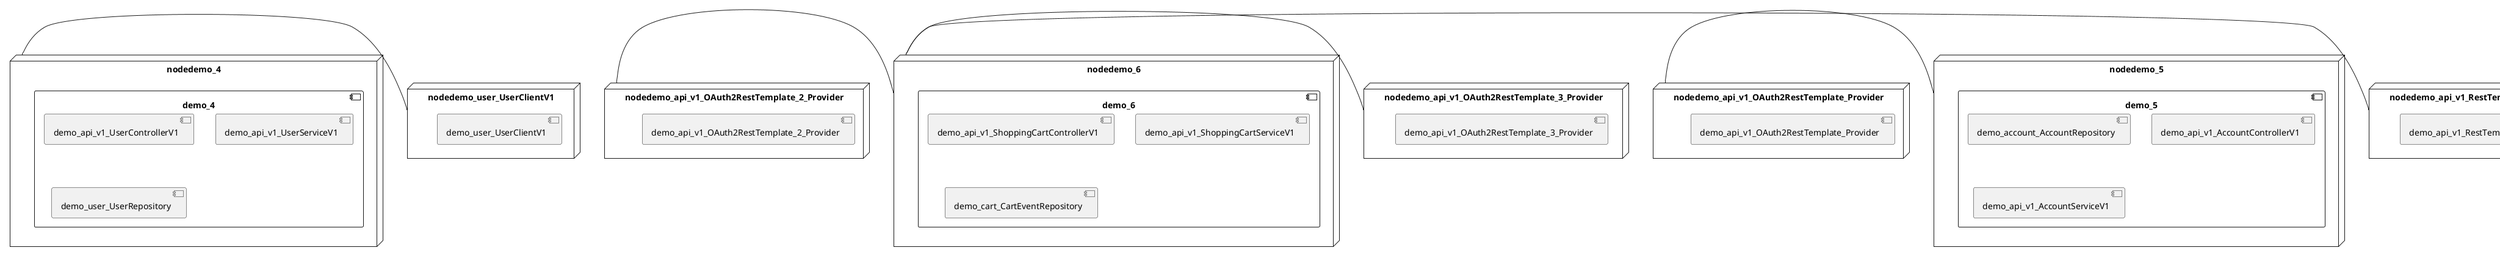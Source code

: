 @startuml
skinparam fixCircleLabelOverlapping true
skinparam componentStyle uml2
node nodedemo {
component demo {
[demo_api_v1_OrderControllerV1] [[kbastani-spring-cloud-event-sourcing-example.system#_iF7pot-qEe6lKvmh79i4BA]]
[demo_api_v1_OrderServiceV1] [[kbastani-spring-cloud-event-sourcing-example.system#_iF7pot-qEe6lKvmh79i4BA]]
[demo_config_DatabaseInitializer] [[kbastani-spring-cloud-event-sourcing-example.system#_iF7pot-qEe6lKvmh79i4BA]]
[demo_invoice_InvoiceRepository] [[kbastani-spring-cloud-event-sourcing-example.system#_iF7pot-qEe6lKvmh79i4BA]]
[demo_order_OrderEventRepository] [[kbastani-spring-cloud-event-sourcing-example.system#_iF7pot-qEe6lKvmh79i4BA]]
[demo_order_OrderRepository] [[kbastani-spring-cloud-event-sourcing-example.system#_iF7pot-qEe6lKvmh79i4BA]]
}
}
node nodedemo_2 {
component demo_2 {
[demo_UserController] [[kbastani-spring-cloud-event-sourcing-example.system#_iF7pot-qEe6lKvmh79i4BA]]
[demo_UserRepository] [[kbastani-spring-cloud-event-sourcing-example.system#_iF7pot-qEe6lKvmh79i4BA]]
[demo_UserService] [[kbastani-spring-cloud-event-sourcing-example.system#_iF7pot-qEe6lKvmh79i4BA]]
[demo_login_UserController] [[kbastani-spring-cloud-event-sourcing-example.system#_iF7pot-qEe6lKvmh79i4BA]]
}
}
node nodedemo_3 {
component demo_3 {
[demo_api_v1_CatalogControllerV1] [[kbastani-spring-cloud-event-sourcing-example.system#_iF7pot-qEe6lKvmh79i4BA]]
[demo_api_v1_CatalogServiceV1] [[kbastani-spring-cloud-event-sourcing-example.system#_iF7pot-qEe6lKvmh79i4BA]]
[demo_catalog_CatalogInfoRepository] [[kbastani-spring-cloud-event-sourcing-example.system#_iF7pot-qEe6lKvmh79i4BA]]
}
}
node nodedemo_4 {
component demo_4 {
[demo_api_v1_UserControllerV1] [[kbastani-spring-cloud-event-sourcing-example.system#_iF7pot-qEe6lKvmh79i4BA]]
[demo_api_v1_UserServiceV1] [[kbastani-spring-cloud-event-sourcing-example.system#_iF7pot-qEe6lKvmh79i4BA]]
[demo_user_UserRepository] [[kbastani-spring-cloud-event-sourcing-example.system#_iF7pot-qEe6lKvmh79i4BA]]
}
}
node nodedemo_5 {
component demo_5 {
[demo_account_AccountRepository] [[kbastani-spring-cloud-event-sourcing-example.system#_iF7pot-qEe6lKvmh79i4BA]]
[demo_api_v1_AccountControllerV1] [[kbastani-spring-cloud-event-sourcing-example.system#_iF7pot-qEe6lKvmh79i4BA]]
[demo_api_v1_AccountServiceV1] [[kbastani-spring-cloud-event-sourcing-example.system#_iF7pot-qEe6lKvmh79i4BA]]
}
}
node nodedemo_6 {
component demo_6 {
[demo_api_v1_ShoppingCartControllerV1] [[kbastani-spring-cloud-event-sourcing-example.system#_iF7pot-qEe6lKvmh79i4BA]]
[demo_api_v1_ShoppingCartServiceV1] [[kbastani-spring-cloud-event-sourcing-example.system#_iF7pot-qEe6lKvmh79i4BA]]
[demo_cart_CartEventRepository] [[kbastani-spring-cloud-event-sourcing-example.system#_iF7pot-qEe6lKvmh79i4BA]]
}
}
node nodedemo_7 {
component demo_7 {
[DatabaseInitializer] [[kbastani-spring-cloud-event-sourcing-example.system#_iF7pot-qEe6lKvmh79i4BA]]
}
}
node nodedemo_v1 {
component demo_v1 {
[demo_v1_InventoryControllerV1] [[kbastani-spring-cloud-event-sourcing-example.system#_iF7pot-qEe6lKvmh79i4BA]]
[demo_v1_InventoryServiceV1] [[kbastani-spring-cloud-event-sourcing-example.system#_iF7pot-qEe6lKvmh79i4BA]]
}
}
node nodedemo_api_v1_OAuth2RestTemplate_2_Provider {
[demo_api_v1_OAuth2RestTemplate_2_Provider] [[kbastani-spring-cloud-event-sourcing-example.system#_iF7pot-qEe6lKvmh79i4BA]]
}
node nodedemo_api_v1_OAuth2RestTemplate_3_Provider {
[demo_api_v1_OAuth2RestTemplate_3_Provider] [[kbastani-spring-cloud-event-sourcing-example.system#_iF7pot-qEe6lKvmh79i4BA]]
}
node nodedemo_api_v1_OAuth2RestTemplate_Provider {
[demo_api_v1_OAuth2RestTemplate_Provider] [[kbastani-spring-cloud-event-sourcing-example.system#_iF7pot-qEe6lKvmh79i4BA]]
}
node nodedemo_api_v1_RestTemplate_2_Provider {
[demo_api_v1_RestTemplate_2_Provider] [[kbastani-spring-cloud-event-sourcing-example.system#_iF7pot-qEe6lKvmh79i4BA]]
}
node nodedemo_api_v1_RestTemplate_Provider {
[demo_api_v1_RestTemplate_Provider] [[kbastani-spring-cloud-event-sourcing-example.system#_iF7pot-qEe6lKvmh79i4BA]]
}
node nodedemo_inventory_InventoryRepository_Provider {
[demo_inventory_InventoryRepository_Provider] [[kbastani-spring-cloud-event-sourcing-example.system#_iF7pot-qEe6lKvmh79i4BA]]
}
node nodedemo_login_AuthenticationManager_Provider {
[demo_login_AuthenticationManager_Provider] [[kbastani-spring-cloud-event-sourcing-example.system#_iF7pot-qEe6lKvmh79i4BA]]
}
node nodedemo_login_ClientDetailsService_Provider {
[demo_login_ClientDetailsService_Provider] [[kbastani-spring-cloud-event-sourcing-example.system#_iF7pot-qEe6lKvmh79i4BA]]
}
node nodedemo_login_HttpSessionSecurityContextRepository_Provider {
[demo_login_HttpSessionSecurityContextRepository_Provider] [[kbastani-spring-cloud-event-sourcing-example.system#_iF7pot-qEe6lKvmh79i4BA]]
}
node nodedemo_login_LoginController {
[demo_login_LoginController] [[kbastani-spring-cloud-event-sourcing-example.system#_iF7pot-qEe6lKvmh79i4BA]]
}
node nodedemo_product_ProductRepository_Provider {
[demo_product_ProductRepository_Provider] [[kbastani-spring-cloud-event-sourcing-example.system#_iF7pot-qEe6lKvmh79i4BA]]
}
node nodedemo_user_UserClientV1 {
[demo_user_UserClientV1] [[kbastani-spring-cloud-event-sourcing-example.system#_iF7pot-qEe6lKvmh79i4BA]]
}
node nodedemo_v1_Session_Provider {
[demo_v1_Session_Provider] [[kbastani-spring-cloud-event-sourcing-example.system#_iF7pot-qEe6lKvmh79i4BA]]
}
[nodedemo_4] - [nodedemo_user_UserClientV1]
[nodedemo_api_v1_OAuth2RestTemplate_2_Provider] - [nodedemo_6]
[nodedemo_api_v1_OAuth2RestTemplate_3_Provider] - [nodedemo_6]
[nodedemo_api_v1_OAuth2RestTemplate_Provider] - [nodedemo_5]
[nodedemo_api_v1_RestTemplate_2_Provider] - [nodedemo_6]
[nodedemo_api_v1_RestTemplate_Provider] - [nodedemo_3]
[nodedemo_inventory_InventoryRepository_Provider] - [nodedemo_v1]
[nodedemo_login_AuthenticationManager_Provider] - [nodedemo_login_LoginController]
[nodedemo_login_ClientDetailsService_Provider] - [nodedemo_login_LoginController]
[nodedemo_login_HttpSessionSecurityContextRepository_Provider] - [nodedemo_login_LoginController]
[nodedemo_product_ProductRepository_Provider] - [nodedemo_v1]
[nodedemo_v1_Session_Provider] - [nodedemo_v1]

@enduml
